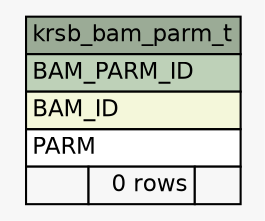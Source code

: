 // dot 2.28.0 on Mac OS X 10.7.2
// SchemaSpy rev 590
digraph "krsb_bam_parm_t" {
  graph [
    rankdir="RL"
    bgcolor="#f7f7f7"
    nodesep="0.18"
    ranksep="0.46"
    fontname="Helvetica"
    fontsize="11"
  ];
  node [
    fontname="Helvetica"
    fontsize="11"
    shape="plaintext"
  ];
  edge [
    arrowsize="0.8"
  ];
  "krsb_bam_parm_t" [
    label=<
    <TABLE BORDER="0" CELLBORDER="1" CELLSPACING="0" BGCOLOR="#ffffff">
      <TR><TD COLSPAN="3" BGCOLOR="#9bab96" ALIGN="CENTER">krsb_bam_parm_t</TD></TR>
      <TR><TD PORT="BAM_PARM_ID" COLSPAN="3" BGCOLOR="#bed1b8" ALIGN="LEFT">BAM_PARM_ID</TD></TR>
      <TR><TD PORT="BAM_ID" COLSPAN="3" BGCOLOR="#f4f7da" ALIGN="LEFT">BAM_ID</TD></TR>
      <TR><TD PORT="PARM" COLSPAN="3" ALIGN="LEFT">PARM</TD></TR>
      <TR><TD ALIGN="LEFT" BGCOLOR="#f7f7f7">  </TD><TD ALIGN="RIGHT" BGCOLOR="#f7f7f7">0 rows</TD><TD ALIGN="RIGHT" BGCOLOR="#f7f7f7">  </TD></TR>
    </TABLE>>
    URL="tables/krsb_bam_parm_t.html"
    tooltip="krsb_bam_parm_t"
  ];
}
